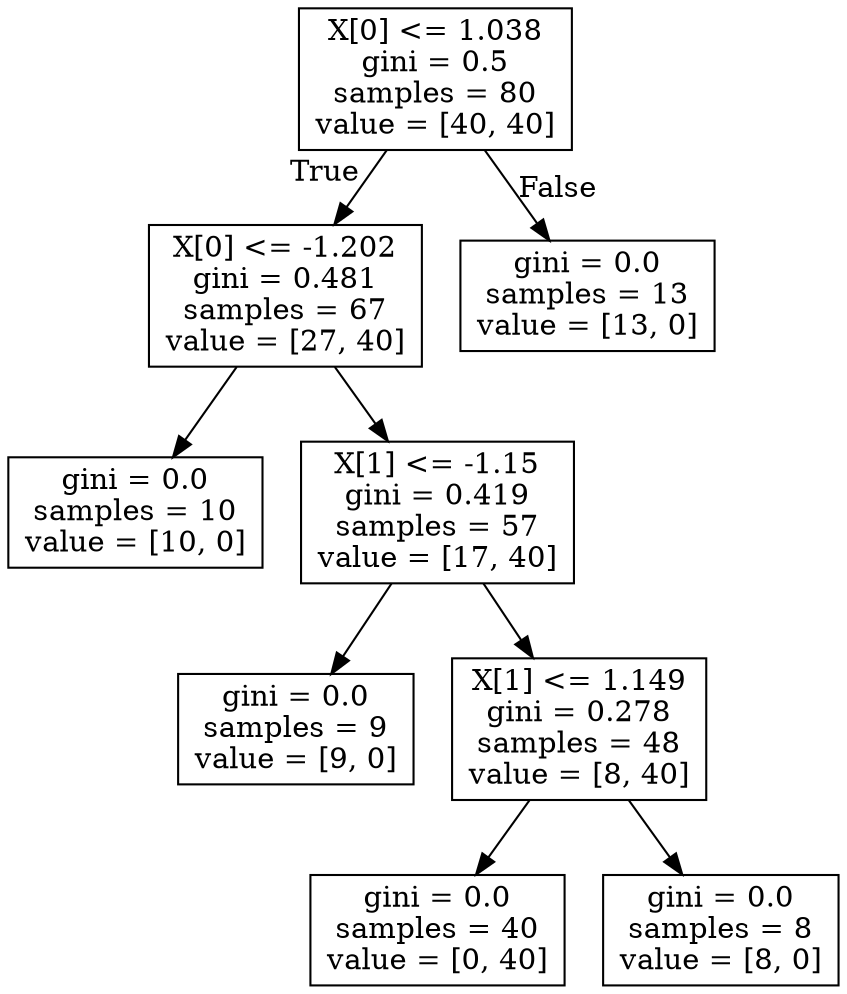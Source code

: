 digraph Tree {
node [shape=box] ;
0 [label="X[0] <= 1.038\ngini = 0.5\nsamples = 80\nvalue = [40, 40]"] ;
1 [label="X[0] <= -1.202\ngini = 0.481\nsamples = 67\nvalue = [27, 40]"] ;
0 -> 1 [labeldistance=2.5, labelangle=45, headlabel="True"] ;
2 [label="gini = 0.0\nsamples = 10\nvalue = [10, 0]"] ;
1 -> 2 ;
3 [label="X[1] <= -1.15\ngini = 0.419\nsamples = 57\nvalue = [17, 40]"] ;
1 -> 3 ;
4 [label="gini = 0.0\nsamples = 9\nvalue = [9, 0]"] ;
3 -> 4 ;
5 [label="X[1] <= 1.149\ngini = 0.278\nsamples = 48\nvalue = [8, 40]"] ;
3 -> 5 ;
6 [label="gini = 0.0\nsamples = 40\nvalue = [0, 40]"] ;
5 -> 6 ;
7 [label="gini = 0.0\nsamples = 8\nvalue = [8, 0]"] ;
5 -> 7 ;
8 [label="gini = 0.0\nsamples = 13\nvalue = [13, 0]"] ;
0 -> 8 [labeldistance=2.5, labelangle=-45, headlabel="False"] ;
}